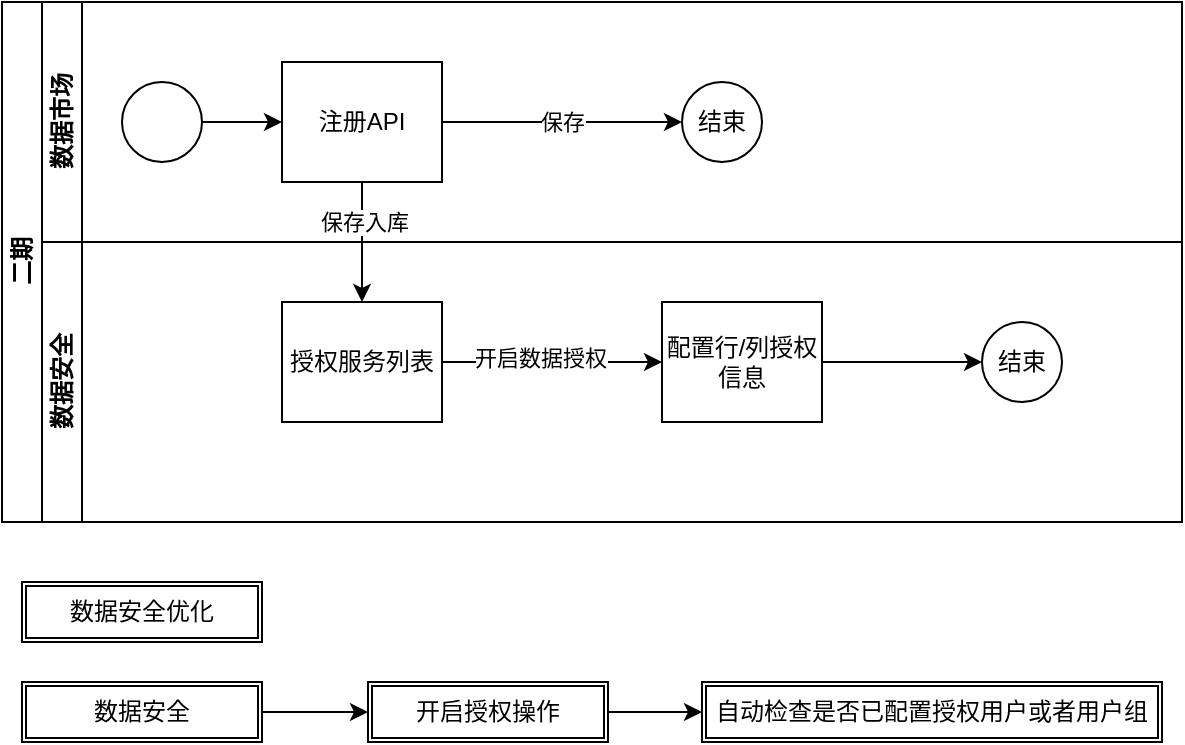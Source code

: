 <mxfile version="24.5.2" type="github">
  <diagram id="prtHgNgQTEPvFCAcTncT" name="Page-1">
    <mxGraphModel dx="968" dy="517" grid="1" gridSize="10" guides="1" tooltips="1" connect="1" arrows="1" fold="1" page="1" pageScale="1" pageWidth="827" pageHeight="1169" math="0" shadow="0">
      <root>
        <mxCell id="0" />
        <mxCell id="1" parent="0" />
        <mxCell id="dNxyNK7c78bLwvsdeMH5-19" value="二期" style="swimlane;html=1;childLayout=stackLayout;resizeParent=1;resizeParentMax=0;horizontal=0;startSize=20;horizontalStack=0;" parent="1" vertex="1">
          <mxGeometry x="120" y="120" width="590" height="260" as="geometry" />
        </mxCell>
        <mxCell id="dNxyNK7c78bLwvsdeMH5-20" value="数据市场" style="swimlane;html=1;startSize=20;horizontal=0;" parent="dNxyNK7c78bLwvsdeMH5-19" vertex="1">
          <mxGeometry x="20" width="570" height="120" as="geometry" />
        </mxCell>
        <mxCell id="dNxyNK7c78bLwvsdeMH5-25" value="" style="edgeStyle=orthogonalEdgeStyle;rounded=0;orthogonalLoop=1;jettySize=auto;html=1;" parent="dNxyNK7c78bLwvsdeMH5-20" source="dNxyNK7c78bLwvsdeMH5-23" target="dNxyNK7c78bLwvsdeMH5-24" edge="1">
          <mxGeometry relative="1" as="geometry" />
        </mxCell>
        <mxCell id="dNxyNK7c78bLwvsdeMH5-23" value="" style="ellipse;whiteSpace=wrap;html=1;" parent="dNxyNK7c78bLwvsdeMH5-20" vertex="1">
          <mxGeometry x="40" y="40" width="40" height="40" as="geometry" />
        </mxCell>
        <mxCell id="bALk0KtS8XHXc_KfvEAL-6" style="edgeStyle=orthogonalEdgeStyle;rounded=0;orthogonalLoop=1;jettySize=auto;html=1;" edge="1" parent="dNxyNK7c78bLwvsdeMH5-20" source="dNxyNK7c78bLwvsdeMH5-24" target="dNxyNK7c78bLwvsdeMH5-32">
          <mxGeometry relative="1" as="geometry">
            <mxPoint x="240" y="60" as="targetPoint" />
          </mxGeometry>
        </mxCell>
        <mxCell id="bALk0KtS8XHXc_KfvEAL-7" value="保存" style="edgeLabel;html=1;align=center;verticalAlign=middle;resizable=0;points=[];" vertex="1" connectable="0" parent="bALk0KtS8XHXc_KfvEAL-6">
          <mxGeometry relative="1" as="geometry">
            <mxPoint as="offset" />
          </mxGeometry>
        </mxCell>
        <mxCell id="dNxyNK7c78bLwvsdeMH5-24" value="注册API" style="rounded=0;whiteSpace=wrap;html=1;fontFamily=Helvetica;fontSize=12;fontColor=#000000;align=center;" parent="dNxyNK7c78bLwvsdeMH5-20" vertex="1">
          <mxGeometry x="120" y="30" width="80" height="60" as="geometry" />
        </mxCell>
        <mxCell id="dNxyNK7c78bLwvsdeMH5-32" value="结束" style="ellipse;whiteSpace=wrap;html=1;" parent="dNxyNK7c78bLwvsdeMH5-20" vertex="1">
          <mxGeometry x="320" y="40" width="40" height="40" as="geometry" />
        </mxCell>
        <mxCell id="dNxyNK7c78bLwvsdeMH5-21" value="数据安全" style="swimlane;html=1;startSize=20;horizontal=0;" parent="dNxyNK7c78bLwvsdeMH5-19" vertex="1">
          <mxGeometry x="20" y="120" width="570" height="140" as="geometry" />
        </mxCell>
        <mxCell id="bALk0KtS8XHXc_KfvEAL-9" style="edgeStyle=orthogonalEdgeStyle;rounded=0;orthogonalLoop=1;jettySize=auto;html=1;entryX=0;entryY=0.5;entryDx=0;entryDy=0;" edge="1" parent="dNxyNK7c78bLwvsdeMH5-21" source="dNxyNK7c78bLwvsdeMH5-26" target="bALk0KtS8XHXc_KfvEAL-8">
          <mxGeometry relative="1" as="geometry" />
        </mxCell>
        <mxCell id="bALk0KtS8XHXc_KfvEAL-10" value="开启数据授权" style="edgeLabel;html=1;align=center;verticalAlign=middle;resizable=0;points=[];" vertex="1" connectable="0" parent="bALk0KtS8XHXc_KfvEAL-9">
          <mxGeometry x="-0.117" y="2" relative="1" as="geometry">
            <mxPoint as="offset" />
          </mxGeometry>
        </mxCell>
        <mxCell id="dNxyNK7c78bLwvsdeMH5-26" value="授权服务列表" style="rounded=0;whiteSpace=wrap;html=1;fontFamily=Helvetica;fontSize=12;fontColor=#000000;align=center;" parent="dNxyNK7c78bLwvsdeMH5-21" vertex="1">
          <mxGeometry x="120" y="30" width="80" height="60" as="geometry" />
        </mxCell>
        <mxCell id="bALk0KtS8XHXc_KfvEAL-12" style="edgeStyle=orthogonalEdgeStyle;rounded=0;orthogonalLoop=1;jettySize=auto;html=1;" edge="1" parent="dNxyNK7c78bLwvsdeMH5-21" source="bALk0KtS8XHXc_KfvEAL-8" target="bALk0KtS8XHXc_KfvEAL-11">
          <mxGeometry relative="1" as="geometry" />
        </mxCell>
        <mxCell id="bALk0KtS8XHXc_KfvEAL-8" value="配置行/列授权信息" style="rounded=0;whiteSpace=wrap;html=1;fontFamily=Helvetica;fontSize=12;fontColor=#000000;align=center;" vertex="1" parent="dNxyNK7c78bLwvsdeMH5-21">
          <mxGeometry x="310" y="30" width="80" height="60" as="geometry" />
        </mxCell>
        <mxCell id="bALk0KtS8XHXc_KfvEAL-11" value="结束" style="ellipse;whiteSpace=wrap;html=1;" vertex="1" parent="dNxyNK7c78bLwvsdeMH5-21">
          <mxGeometry x="470" y="40" width="40" height="40" as="geometry" />
        </mxCell>
        <mxCell id="bALk0KtS8XHXc_KfvEAL-4" style="edgeStyle=orthogonalEdgeStyle;rounded=0;orthogonalLoop=1;jettySize=auto;html=1;entryX=0.5;entryY=0;entryDx=0;entryDy=0;" edge="1" parent="dNxyNK7c78bLwvsdeMH5-19" source="dNxyNK7c78bLwvsdeMH5-24" target="dNxyNK7c78bLwvsdeMH5-26">
          <mxGeometry relative="1" as="geometry" />
        </mxCell>
        <mxCell id="bALk0KtS8XHXc_KfvEAL-5" value="保存入库" style="edgeLabel;html=1;align=center;verticalAlign=middle;resizable=0;points=[];" vertex="1" connectable="0" parent="bALk0KtS8XHXc_KfvEAL-4">
          <mxGeometry x="-0.333" y="1" relative="1" as="geometry">
            <mxPoint as="offset" />
          </mxGeometry>
        </mxCell>
        <mxCell id="bALk0KtS8XHXc_KfvEAL-16" style="edgeStyle=orthogonalEdgeStyle;rounded=0;orthogonalLoop=1;jettySize=auto;html=1;entryX=0;entryY=0.5;entryDx=0;entryDy=0;" edge="1" parent="1" source="bALk0KtS8XHXc_KfvEAL-13" target="bALk0KtS8XHXc_KfvEAL-14">
          <mxGeometry relative="1" as="geometry" />
        </mxCell>
        <mxCell id="bALk0KtS8XHXc_KfvEAL-13" value="数据安全" style="shape=ext;double=1;rounded=0;whiteSpace=wrap;html=1;" vertex="1" parent="1">
          <mxGeometry x="130" y="460" width="120" height="30" as="geometry" />
        </mxCell>
        <mxCell id="bALk0KtS8XHXc_KfvEAL-17" style="edgeStyle=orthogonalEdgeStyle;rounded=0;orthogonalLoop=1;jettySize=auto;html=1;" edge="1" parent="1" source="bALk0KtS8XHXc_KfvEAL-14" target="bALk0KtS8XHXc_KfvEAL-15">
          <mxGeometry relative="1" as="geometry" />
        </mxCell>
        <mxCell id="bALk0KtS8XHXc_KfvEAL-14" value="开启授权操作" style="shape=ext;double=1;rounded=0;whiteSpace=wrap;html=1;" vertex="1" parent="1">
          <mxGeometry x="303" y="460" width="120" height="30" as="geometry" />
        </mxCell>
        <mxCell id="bALk0KtS8XHXc_KfvEAL-15" value="自动检查是否已配置授权用户或者用户组" style="shape=ext;double=1;rounded=0;whiteSpace=wrap;html=1;" vertex="1" parent="1">
          <mxGeometry x="470" y="460" width="230" height="30" as="geometry" />
        </mxCell>
        <mxCell id="bALk0KtS8XHXc_KfvEAL-18" value="数据安全优化" style="shape=ext;double=1;rounded=0;whiteSpace=wrap;html=1;" vertex="1" parent="1">
          <mxGeometry x="130" y="410" width="120" height="30" as="geometry" />
        </mxCell>
      </root>
    </mxGraphModel>
  </diagram>
</mxfile>
